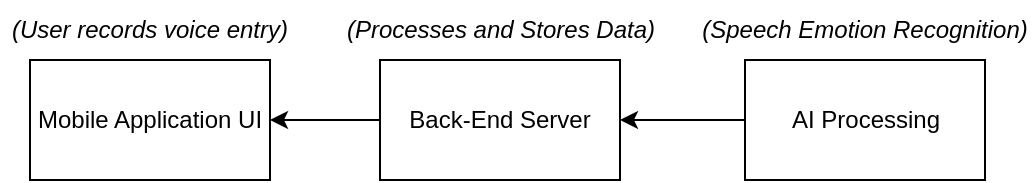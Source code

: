 <mxfile version="24.8.2">
  <diagram name="Page-1" id="OM22YFvplqdWJQDzijp3">
    <mxGraphModel dx="921" dy="373" grid="1" gridSize="10" guides="1" tooltips="1" connect="1" arrows="1" fold="1" page="1" pageScale="1" pageWidth="827" pageHeight="1169" math="0" shadow="0">
      <root>
        <mxCell id="0" />
        <mxCell id="1" parent="0" />
        <mxCell id="Bre29hYSYvokG4QlxWgZ-4" style="edgeStyle=orthogonalEdgeStyle;rounded=0;orthogonalLoop=1;jettySize=auto;html=1;exitX=0;exitY=0.5;exitDx=0;exitDy=0;entryX=1;entryY=0.5;entryDx=0;entryDy=0;" edge="1" parent="1" source="Bre29hYSYvokG4QlxWgZ-1" target="Bre29hYSYvokG4QlxWgZ-3">
          <mxGeometry relative="1" as="geometry" />
        </mxCell>
        <mxCell id="Bre29hYSYvokG4QlxWgZ-1" value="Back-End Server" style="rounded=0;whiteSpace=wrap;html=1;" vertex="1" parent="1">
          <mxGeometry x="380" y="390" width="120" height="60" as="geometry" />
        </mxCell>
        <mxCell id="Bre29hYSYvokG4QlxWgZ-5" style="edgeStyle=orthogonalEdgeStyle;rounded=0;orthogonalLoop=1;jettySize=auto;html=1;exitX=0;exitY=0.5;exitDx=0;exitDy=0;" edge="1" parent="1" source="Bre29hYSYvokG4QlxWgZ-2" target="Bre29hYSYvokG4QlxWgZ-1">
          <mxGeometry relative="1" as="geometry" />
        </mxCell>
        <mxCell id="Bre29hYSYvokG4QlxWgZ-2" value="AI Processing" style="rounded=0;whiteSpace=wrap;html=1;" vertex="1" parent="1">
          <mxGeometry x="562.5" y="390" width="120" height="60" as="geometry" />
        </mxCell>
        <mxCell id="Bre29hYSYvokG4QlxWgZ-3" value="Mobile Application UI" style="rounded=0;whiteSpace=wrap;html=1;" vertex="1" parent="1">
          <mxGeometry x="205" y="390" width="120" height="60" as="geometry" />
        </mxCell>
        <mxCell id="Bre29hYSYvokG4QlxWgZ-12" value="&lt;i&gt;(User records voice entry)&lt;/i&gt;" style="text;html=1;align=center;verticalAlign=middle;whiteSpace=wrap;rounded=0;" vertex="1" parent="1">
          <mxGeometry x="190" y="360" width="150" height="30" as="geometry" />
        </mxCell>
        <mxCell id="Bre29hYSYvokG4QlxWgZ-13" value="&lt;i&gt;(Processes and Stores Data)&lt;/i&gt;" style="text;html=1;align=center;verticalAlign=middle;whiteSpace=wrap;rounded=0;" vertex="1" parent="1">
          <mxGeometry x="357.5" y="360" width="165" height="30" as="geometry" />
        </mxCell>
        <mxCell id="Bre29hYSYvokG4QlxWgZ-14" value="&lt;i&gt;(Speech Emotion Recognition)&lt;/i&gt;" style="text;html=1;align=center;verticalAlign=middle;whiteSpace=wrap;rounded=0;" vertex="1" parent="1">
          <mxGeometry x="540" y="360" width="165" height="30" as="geometry" />
        </mxCell>
      </root>
    </mxGraphModel>
  </diagram>
</mxfile>
